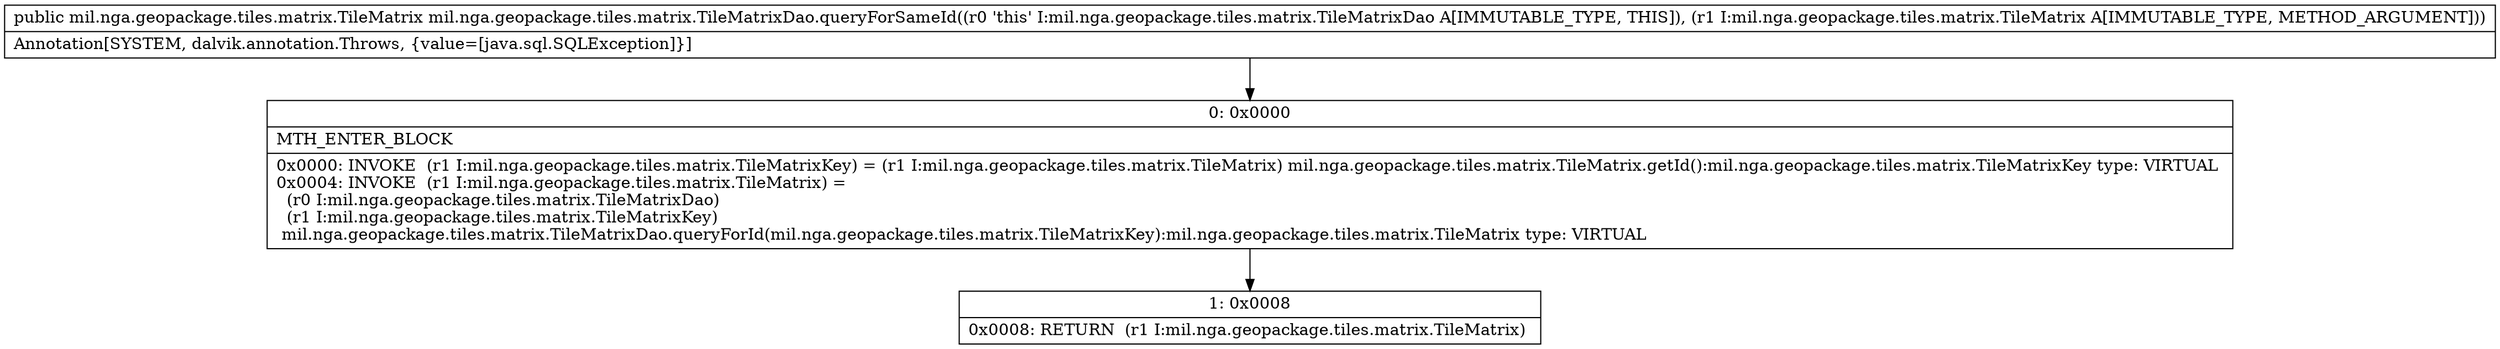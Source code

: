 digraph "CFG formil.nga.geopackage.tiles.matrix.TileMatrixDao.queryForSameId(Lmil\/nga\/geopackage\/tiles\/matrix\/TileMatrix;)Lmil\/nga\/geopackage\/tiles\/matrix\/TileMatrix;" {
Node_0 [shape=record,label="{0\:\ 0x0000|MTH_ENTER_BLOCK\l|0x0000: INVOKE  (r1 I:mil.nga.geopackage.tiles.matrix.TileMatrixKey) = (r1 I:mil.nga.geopackage.tiles.matrix.TileMatrix) mil.nga.geopackage.tiles.matrix.TileMatrix.getId():mil.nga.geopackage.tiles.matrix.TileMatrixKey type: VIRTUAL \l0x0004: INVOKE  (r1 I:mil.nga.geopackage.tiles.matrix.TileMatrix) = \l  (r0 I:mil.nga.geopackage.tiles.matrix.TileMatrixDao)\l  (r1 I:mil.nga.geopackage.tiles.matrix.TileMatrixKey)\l mil.nga.geopackage.tiles.matrix.TileMatrixDao.queryForId(mil.nga.geopackage.tiles.matrix.TileMatrixKey):mil.nga.geopackage.tiles.matrix.TileMatrix type: VIRTUAL \l}"];
Node_1 [shape=record,label="{1\:\ 0x0008|0x0008: RETURN  (r1 I:mil.nga.geopackage.tiles.matrix.TileMatrix) \l}"];
MethodNode[shape=record,label="{public mil.nga.geopackage.tiles.matrix.TileMatrix mil.nga.geopackage.tiles.matrix.TileMatrixDao.queryForSameId((r0 'this' I:mil.nga.geopackage.tiles.matrix.TileMatrixDao A[IMMUTABLE_TYPE, THIS]), (r1 I:mil.nga.geopackage.tiles.matrix.TileMatrix A[IMMUTABLE_TYPE, METHOD_ARGUMENT]))  | Annotation[SYSTEM, dalvik.annotation.Throws, \{value=[java.sql.SQLException]\}]\l}"];
MethodNode -> Node_0;
Node_0 -> Node_1;
}

